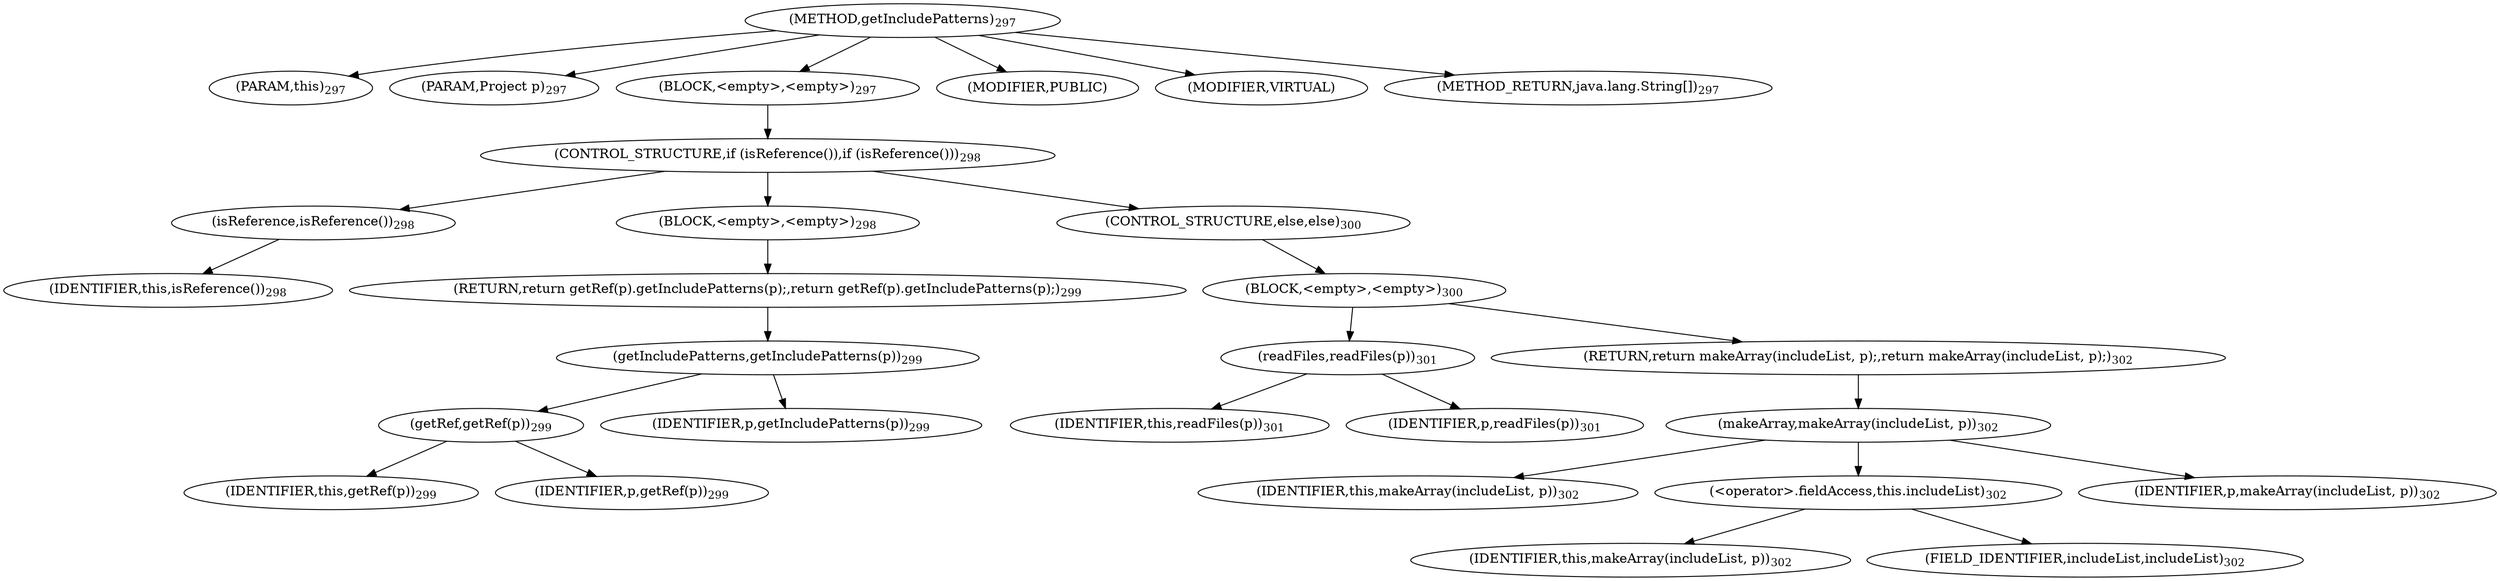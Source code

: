 digraph "getIncludePatterns" {  
"622" [label = <(METHOD,getIncludePatterns)<SUB>297</SUB>> ]
"69" [label = <(PARAM,this)<SUB>297</SUB>> ]
"623" [label = <(PARAM,Project p)<SUB>297</SUB>> ]
"624" [label = <(BLOCK,&lt;empty&gt;,&lt;empty&gt;)<SUB>297</SUB>> ]
"625" [label = <(CONTROL_STRUCTURE,if (isReference()),if (isReference()))<SUB>298</SUB>> ]
"626" [label = <(isReference,isReference())<SUB>298</SUB>> ]
"68" [label = <(IDENTIFIER,this,isReference())<SUB>298</SUB>> ]
"627" [label = <(BLOCK,&lt;empty&gt;,&lt;empty&gt;)<SUB>298</SUB>> ]
"628" [label = <(RETURN,return getRef(p).getIncludePatterns(p);,return getRef(p).getIncludePatterns(p);)<SUB>299</SUB>> ]
"629" [label = <(getIncludePatterns,getIncludePatterns(p))<SUB>299</SUB>> ]
"630" [label = <(getRef,getRef(p))<SUB>299</SUB>> ]
"70" [label = <(IDENTIFIER,this,getRef(p))<SUB>299</SUB>> ]
"631" [label = <(IDENTIFIER,p,getRef(p))<SUB>299</SUB>> ]
"632" [label = <(IDENTIFIER,p,getIncludePatterns(p))<SUB>299</SUB>> ]
"633" [label = <(CONTROL_STRUCTURE,else,else)<SUB>300</SUB>> ]
"634" [label = <(BLOCK,&lt;empty&gt;,&lt;empty&gt;)<SUB>300</SUB>> ]
"635" [label = <(readFiles,readFiles(p))<SUB>301</SUB>> ]
"71" [label = <(IDENTIFIER,this,readFiles(p))<SUB>301</SUB>> ]
"636" [label = <(IDENTIFIER,p,readFiles(p))<SUB>301</SUB>> ]
"637" [label = <(RETURN,return makeArray(includeList, p);,return makeArray(includeList, p);)<SUB>302</SUB>> ]
"638" [label = <(makeArray,makeArray(includeList, p))<SUB>302</SUB>> ]
"72" [label = <(IDENTIFIER,this,makeArray(includeList, p))<SUB>302</SUB>> ]
"639" [label = <(&lt;operator&gt;.fieldAccess,this.includeList)<SUB>302</SUB>> ]
"640" [label = <(IDENTIFIER,this,makeArray(includeList, p))<SUB>302</SUB>> ]
"641" [label = <(FIELD_IDENTIFIER,includeList,includeList)<SUB>302</SUB>> ]
"642" [label = <(IDENTIFIER,p,makeArray(includeList, p))<SUB>302</SUB>> ]
"643" [label = <(MODIFIER,PUBLIC)> ]
"644" [label = <(MODIFIER,VIRTUAL)> ]
"645" [label = <(METHOD_RETURN,java.lang.String[])<SUB>297</SUB>> ]
  "622" -> "69" 
  "622" -> "623" 
  "622" -> "624" 
  "622" -> "643" 
  "622" -> "644" 
  "622" -> "645" 
  "624" -> "625" 
  "625" -> "626" 
  "625" -> "627" 
  "625" -> "633" 
  "626" -> "68" 
  "627" -> "628" 
  "628" -> "629" 
  "629" -> "630" 
  "629" -> "632" 
  "630" -> "70" 
  "630" -> "631" 
  "633" -> "634" 
  "634" -> "635" 
  "634" -> "637" 
  "635" -> "71" 
  "635" -> "636" 
  "637" -> "638" 
  "638" -> "72" 
  "638" -> "639" 
  "638" -> "642" 
  "639" -> "640" 
  "639" -> "641" 
}
